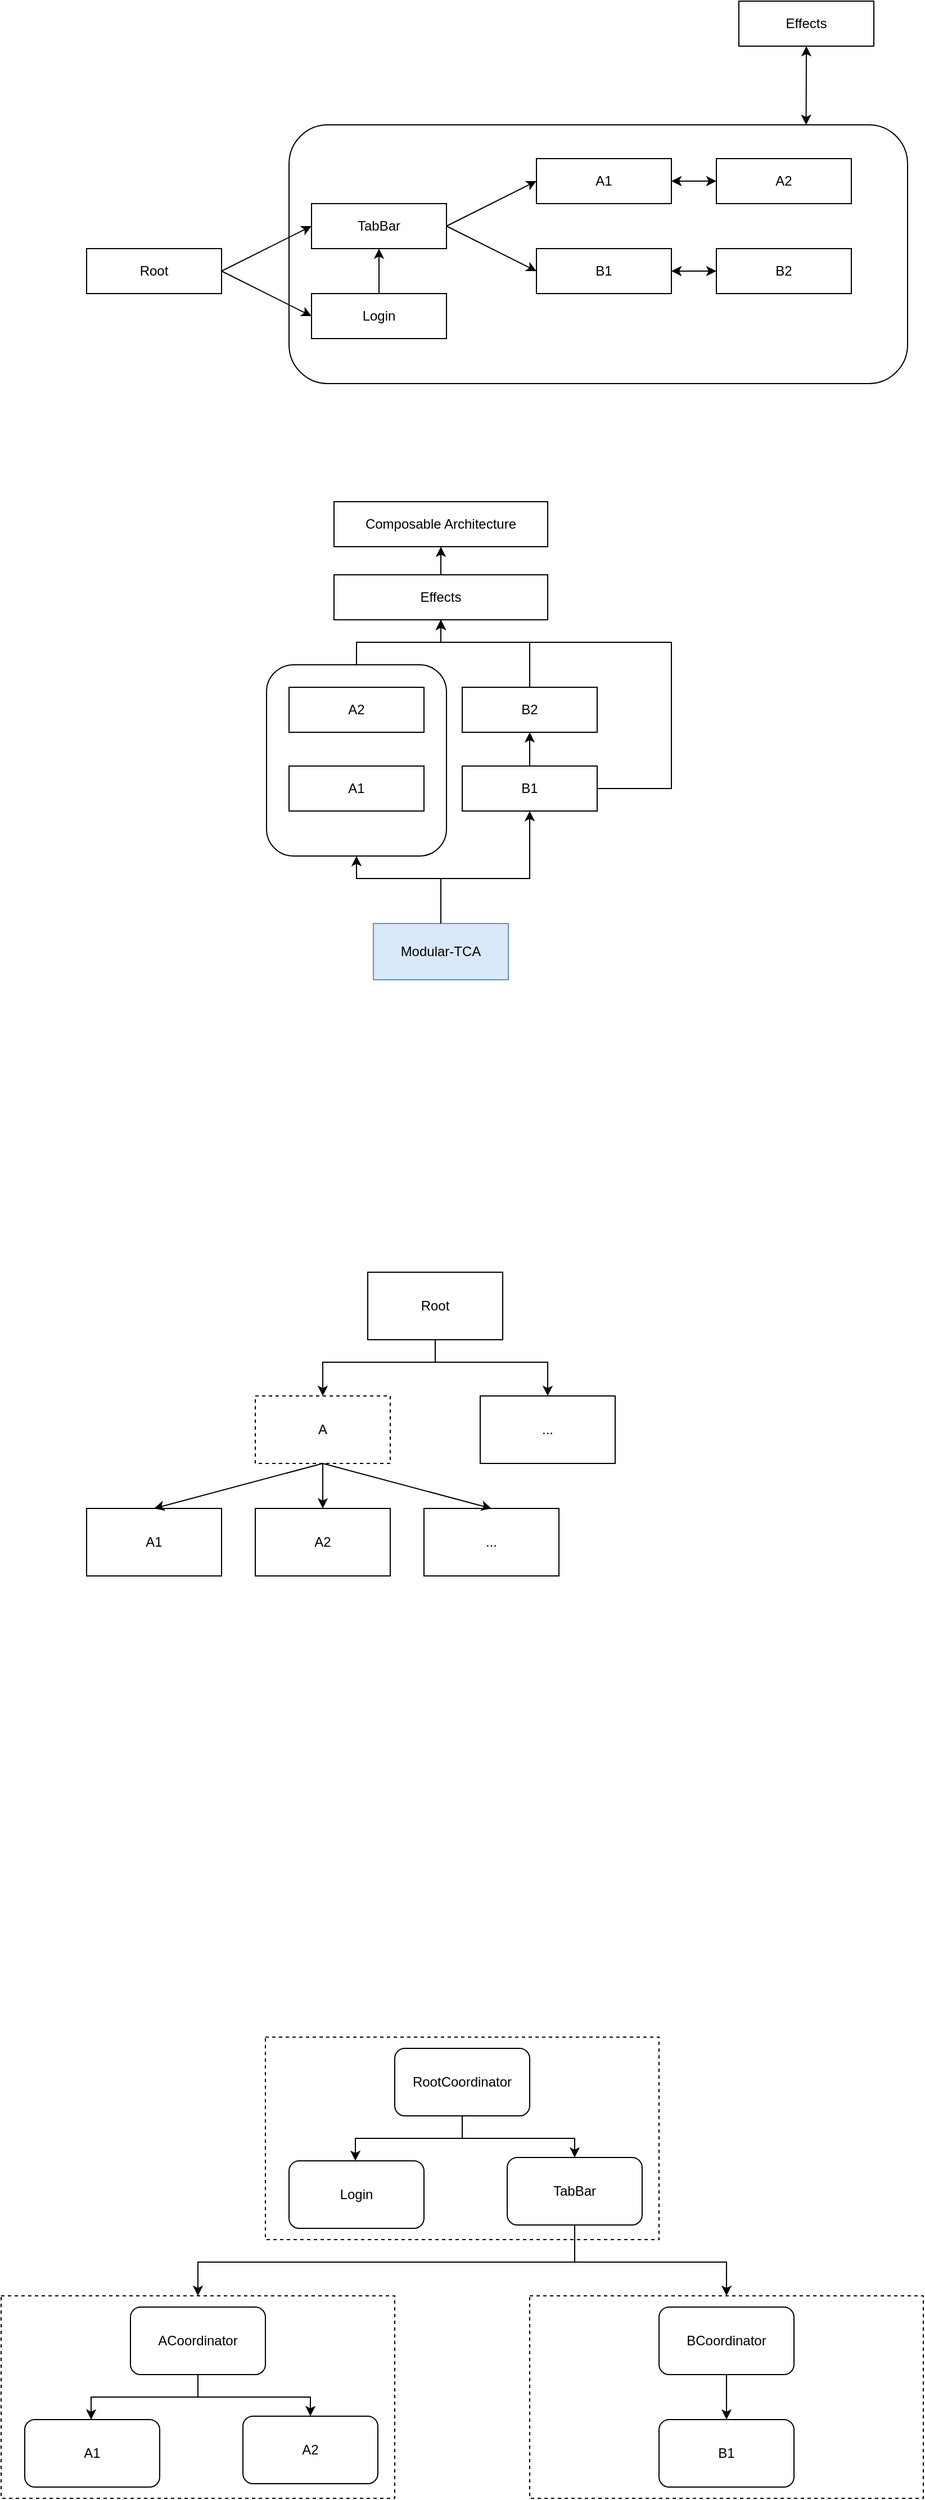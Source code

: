 <mxfile version="16.5.1" type="device"><diagram id="kerlzy1wfuVpNQahi-RU" name="페이지-1"><mxGraphModel dx="1426" dy="852" grid="1" gridSize="10" guides="1" tooltips="1" connect="1" arrows="1" fold="1" page="1" pageScale="1" pageWidth="827" pageHeight="1169" math="0" shadow="0"><root><mxCell id="0"/><mxCell id="1" parent="0"/><mxCell id="2cbw5xFGH3O0wZry9b7u-35" value="" style="rounded=1;whiteSpace=wrap;html=1;" parent="1" vertex="1"><mxGeometry x="240" y="690" width="160" height="170" as="geometry"/></mxCell><mxCell id="2cbw5xFGH3O0wZry9b7u-21" value="" style="rounded=1;whiteSpace=wrap;html=1;" parent="1" vertex="1"><mxGeometry x="260" y="210" width="550" height="230" as="geometry"/></mxCell><mxCell id="2cbw5xFGH3O0wZry9b7u-2" value="Root" style="rounded=0;whiteSpace=wrap;html=1;" parent="1" vertex="1"><mxGeometry x="80" y="320" width="120" height="40" as="geometry"/></mxCell><mxCell id="2cbw5xFGH3O0wZry9b7u-3" value="TabBar" style="rounded=0;whiteSpace=wrap;html=1;" parent="1" vertex="1"><mxGeometry x="280" y="280" width="120" height="40" as="geometry"/></mxCell><mxCell id="2cbw5xFGH3O0wZry9b7u-4" value="Login" style="rounded=0;whiteSpace=wrap;html=1;" parent="1" vertex="1"><mxGeometry x="280" y="360" width="120" height="40" as="geometry"/></mxCell><mxCell id="2cbw5xFGH3O0wZry9b7u-5" value="A1" style="rounded=0;whiteSpace=wrap;html=1;" parent="1" vertex="1"><mxGeometry x="480" y="240" width="120" height="40" as="geometry"/></mxCell><mxCell id="2cbw5xFGH3O0wZry9b7u-6" value="A2" style="rounded=0;whiteSpace=wrap;html=1;" parent="1" vertex="1"><mxGeometry x="640" y="240" width="120" height="40" as="geometry"/></mxCell><mxCell id="2cbw5xFGH3O0wZry9b7u-7" value="B1" style="rounded=0;whiteSpace=wrap;html=1;" parent="1" vertex="1"><mxGeometry x="480" y="320" width="120" height="40" as="geometry"/></mxCell><mxCell id="2cbw5xFGH3O0wZry9b7u-8" value="B2" style="rounded=0;whiteSpace=wrap;html=1;" parent="1" vertex="1"><mxGeometry x="640" y="320" width="120" height="40" as="geometry"/></mxCell><mxCell id="2cbw5xFGH3O0wZry9b7u-9" value="" style="endArrow=classic;html=1;rounded=0;exitX=1;exitY=0.5;exitDx=0;exitDy=0;entryX=0;entryY=0.5;entryDx=0;entryDy=0;" parent="1" source="2cbw5xFGH3O0wZry9b7u-2" target="2cbw5xFGH3O0wZry9b7u-3" edge="1"><mxGeometry width="50" height="50" relative="1" as="geometry"><mxPoint x="390" y="460" as="sourcePoint"/><mxPoint x="440" y="410" as="targetPoint"/></mxGeometry></mxCell><mxCell id="2cbw5xFGH3O0wZry9b7u-11" value="" style="endArrow=classic;html=1;rounded=0;exitX=1;exitY=0.5;exitDx=0;exitDy=0;entryX=0;entryY=0.5;entryDx=0;entryDy=0;" parent="1" source="2cbw5xFGH3O0wZry9b7u-3" target="2cbw5xFGH3O0wZry9b7u-5" edge="1"><mxGeometry width="50" height="50" relative="1" as="geometry"><mxPoint x="210" y="350" as="sourcePoint"/><mxPoint x="290" y="310" as="targetPoint"/></mxGeometry></mxCell><mxCell id="2cbw5xFGH3O0wZry9b7u-13" value="" style="endArrow=classic;html=1;rounded=0;exitX=1;exitY=0.5;exitDx=0;exitDy=0;entryX=0;entryY=0.5;entryDx=0;entryDy=0;" parent="1" source="2cbw5xFGH3O0wZry9b7u-2" target="2cbw5xFGH3O0wZry9b7u-4" edge="1"><mxGeometry width="50" height="50" relative="1" as="geometry"><mxPoint x="390" y="460" as="sourcePoint"/><mxPoint x="440" y="410" as="targetPoint"/></mxGeometry></mxCell><mxCell id="2cbw5xFGH3O0wZry9b7u-14" value="" style="endArrow=classic;html=1;rounded=0;exitX=0.5;exitY=0;exitDx=0;exitDy=0;entryX=0.5;entryY=1;entryDx=0;entryDy=0;" parent="1" source="2cbw5xFGH3O0wZry9b7u-4" target="2cbw5xFGH3O0wZry9b7u-3" edge="1"><mxGeometry width="50" height="50" relative="1" as="geometry"><mxPoint x="210" y="350" as="sourcePoint"/><mxPoint x="290" y="390" as="targetPoint"/></mxGeometry></mxCell><mxCell id="2cbw5xFGH3O0wZry9b7u-15" value="" style="endArrow=classic;html=1;rounded=0;exitX=1;exitY=0.5;exitDx=0;exitDy=0;entryX=0;entryY=0.5;entryDx=0;entryDy=0;" parent="1" source="2cbw5xFGH3O0wZry9b7u-3" target="2cbw5xFGH3O0wZry9b7u-7" edge="1"><mxGeometry width="50" height="50" relative="1" as="geometry"><mxPoint x="220" y="360" as="sourcePoint"/><mxPoint x="300" y="400" as="targetPoint"/></mxGeometry></mxCell><mxCell id="2cbw5xFGH3O0wZry9b7u-18" value="" style="endArrow=classic;startArrow=classic;html=1;rounded=0;entryX=0;entryY=0.5;entryDx=0;entryDy=0;exitX=1;exitY=0.5;exitDx=0;exitDy=0;" parent="1" source="2cbw5xFGH3O0wZry9b7u-5" target="2cbw5xFGH3O0wZry9b7u-6" edge="1"><mxGeometry width="50" height="50" relative="1" as="geometry"><mxPoint x="390" y="460" as="sourcePoint"/><mxPoint x="440" y="410" as="targetPoint"/></mxGeometry></mxCell><mxCell id="2cbw5xFGH3O0wZry9b7u-19" value="" style="endArrow=classic;startArrow=classic;html=1;rounded=0;entryX=0;entryY=0.5;entryDx=0;entryDy=0;exitX=1;exitY=0.5;exitDx=0;exitDy=0;" parent="1" source="2cbw5xFGH3O0wZry9b7u-7" target="2cbw5xFGH3O0wZry9b7u-8" edge="1"><mxGeometry width="50" height="50" relative="1" as="geometry"><mxPoint x="610" y="270" as="sourcePoint"/><mxPoint x="650" y="270" as="targetPoint"/></mxGeometry></mxCell><mxCell id="2cbw5xFGH3O0wZry9b7u-20" value="Effects" style="rounded=0;whiteSpace=wrap;html=1;" parent="1" vertex="1"><mxGeometry x="660" y="100" width="120" height="40" as="geometry"/></mxCell><mxCell id="2cbw5xFGH3O0wZry9b7u-22" value="" style="endArrow=classic;startArrow=classic;html=1;rounded=0;exitX=0.836;exitY=0;exitDx=0;exitDy=0;entryX=0.5;entryY=1;entryDx=0;entryDy=0;exitPerimeter=0;" parent="1" source="2cbw5xFGH3O0wZry9b7u-21" target="2cbw5xFGH3O0wZry9b7u-20" edge="1"><mxGeometry width="50" height="50" relative="1" as="geometry"><mxPoint x="310" y="410" as="sourcePoint"/><mxPoint x="740" y="160" as="targetPoint"/></mxGeometry></mxCell><mxCell id="2cbw5xFGH3O0wZry9b7u-23" value="Composable Architecture" style="rounded=0;whiteSpace=wrap;html=1;" parent="1" vertex="1"><mxGeometry x="300" y="545" width="190" height="40" as="geometry"/></mxCell><mxCell id="2cbw5xFGH3O0wZry9b7u-24" value="Effects" style="rounded=0;whiteSpace=wrap;html=1;" parent="1" vertex="1"><mxGeometry x="300" y="610" width="190" height="40" as="geometry"/></mxCell><mxCell id="2cbw5xFGH3O0wZry9b7u-31" value="A2" style="rounded=0;whiteSpace=wrap;html=1;" parent="1" vertex="1"><mxGeometry x="260" y="710" width="120" height="40" as="geometry"/></mxCell><mxCell id="2cbw5xFGH3O0wZry9b7u-32" value="A1" style="rounded=0;whiteSpace=wrap;html=1;" parent="1" vertex="1"><mxGeometry x="260" y="780" width="120" height="40" as="geometry"/></mxCell><mxCell id="2cbw5xFGH3O0wZry9b7u-33" value="B2" style="rounded=0;whiteSpace=wrap;html=1;" parent="1" vertex="1"><mxGeometry x="414" y="710" width="120" height="40" as="geometry"/></mxCell><mxCell id="2cbw5xFGH3O0wZry9b7u-34" value="B1" style="rounded=0;whiteSpace=wrap;html=1;" parent="1" vertex="1"><mxGeometry x="414" y="780" width="120" height="40" as="geometry"/></mxCell><mxCell id="2cbw5xFGH3O0wZry9b7u-36" value="Modular-TCA" style="rounded=0;whiteSpace=wrap;html=1;fillColor=#dae8fc;strokeColor=#6c8ebf;" parent="1" vertex="1"><mxGeometry x="335" y="920" width="120" height="50" as="geometry"/></mxCell><mxCell id="2cbw5xFGH3O0wZry9b7u-38" value="" style="endArrow=classic;html=1;rounded=0;entryX=0.5;entryY=1;entryDx=0;entryDy=0;exitX=0.5;exitY=0;exitDx=0;exitDy=0;" parent="1" source="2cbw5xFGH3O0wZry9b7u-24" target="2cbw5xFGH3O0wZry9b7u-23" edge="1"><mxGeometry width="50" height="50" relative="1" as="geometry"><mxPoint x="370" y="730" as="sourcePoint"/><mxPoint x="420" y="680" as="targetPoint"/></mxGeometry></mxCell><mxCell id="2cbw5xFGH3O0wZry9b7u-39" value="" style="endArrow=classic;html=1;rounded=0;entryX=0.5;entryY=1;entryDx=0;entryDy=0;exitX=0.5;exitY=0;exitDx=0;exitDy=0;" parent="1" source="2cbw5xFGH3O0wZry9b7u-35" target="2cbw5xFGH3O0wZry9b7u-24" edge="1"><mxGeometry width="50" height="50" relative="1" as="geometry"><mxPoint x="405" y="620" as="sourcePoint"/><mxPoint x="405" y="595" as="targetPoint"/><Array as="points"><mxPoint x="320" y="670"/><mxPoint x="395" y="670"/></Array></mxGeometry></mxCell><mxCell id="2cbw5xFGH3O0wZry9b7u-40" value="" style="endArrow=classic;html=1;rounded=0;exitX=0.5;exitY=0;exitDx=0;exitDy=0;entryX=0.5;entryY=1;entryDx=0;entryDy=0;" parent="1" source="2cbw5xFGH3O0wZry9b7u-36" target="2cbw5xFGH3O0wZry9b7u-35" edge="1"><mxGeometry width="50" height="50" relative="1" as="geometry"><mxPoint x="415" y="630" as="sourcePoint"/><mxPoint x="395" y="840" as="targetPoint"/><Array as="points"><mxPoint x="395" y="880"/><mxPoint x="320" y="880"/></Array></mxGeometry></mxCell><mxCell id="-VdV0sJwLfGmnkdqOEdn-1" value="" style="endArrow=classic;html=1;rounded=0;exitX=0.5;exitY=0;exitDx=0;exitDy=0;entryX=0.5;entryY=1;entryDx=0;entryDy=0;" parent="1" source="2cbw5xFGH3O0wZry9b7u-36" target="2cbw5xFGH3O0wZry9b7u-34" edge="1"><mxGeometry width="50" height="50" relative="1" as="geometry"><mxPoint x="405" y="900" as="sourcePoint"/><mxPoint x="330" y="860" as="targetPoint"/><Array as="points"><mxPoint x="395" y="880"/><mxPoint x="474" y="880"/></Array></mxGeometry></mxCell><mxCell id="-VdV0sJwLfGmnkdqOEdn-2" value="" style="endArrow=classic;html=1;rounded=0;entryX=0.5;entryY=1;entryDx=0;entryDy=0;exitX=0.5;exitY=0;exitDx=0;exitDy=0;" parent="1" source="2cbw5xFGH3O0wZry9b7u-34" target="2cbw5xFGH3O0wZry9b7u-33" edge="1"><mxGeometry width="50" height="50" relative="1" as="geometry"><mxPoint x="390" y="820" as="sourcePoint"/><mxPoint x="440" y="770" as="targetPoint"/></mxGeometry></mxCell><mxCell id="-VdV0sJwLfGmnkdqOEdn-3" value="" style="endArrow=classic;html=1;rounded=0;exitX=1;exitY=0.5;exitDx=0;exitDy=0;entryX=0.5;entryY=1;entryDx=0;entryDy=0;" parent="1" source="2cbw5xFGH3O0wZry9b7u-34" target="2cbw5xFGH3O0wZry9b7u-24" edge="1"><mxGeometry width="50" height="50" relative="1" as="geometry"><mxPoint x="390" y="820" as="sourcePoint"/><mxPoint x="440" y="770" as="targetPoint"/><Array as="points"><mxPoint x="600" y="800"/><mxPoint x="600" y="670"/><mxPoint x="395" y="670"/></Array></mxGeometry></mxCell><mxCell id="-VdV0sJwLfGmnkdqOEdn-4" value="" style="endArrow=classic;html=1;rounded=0;entryX=0.5;entryY=1;entryDx=0;entryDy=0;exitX=0.5;exitY=0;exitDx=0;exitDy=0;" parent="1" source="2cbw5xFGH3O0wZry9b7u-33" target="2cbw5xFGH3O0wZry9b7u-24" edge="1"><mxGeometry width="50" height="50" relative="1" as="geometry"><mxPoint x="390" y="820" as="sourcePoint"/><mxPoint x="440" y="770" as="targetPoint"/><Array as="points"><mxPoint x="474" y="670"/><mxPoint x="395" y="670"/></Array></mxGeometry></mxCell><mxCell id="nGSm6xk6qzT1tsnfcG3U-1" value="Root" style="rounded=0;whiteSpace=wrap;html=1;" vertex="1" parent="1"><mxGeometry x="330" y="1230" width="120" height="60" as="geometry"/></mxCell><mxCell id="nGSm6xk6qzT1tsnfcG3U-2" value="A" style="rounded=0;whiteSpace=wrap;html=1;dashed=1;" vertex="1" parent="1"><mxGeometry x="230" y="1340" width="120" height="60" as="geometry"/></mxCell><mxCell id="nGSm6xk6qzT1tsnfcG3U-3" value="A1" style="rounded=0;whiteSpace=wrap;html=1;" vertex="1" parent="1"><mxGeometry x="80" y="1440" width="120" height="60" as="geometry"/></mxCell><mxCell id="nGSm6xk6qzT1tsnfcG3U-4" value="A2" style="rounded=0;whiteSpace=wrap;html=1;" vertex="1" parent="1"><mxGeometry x="230" y="1440" width="120" height="60" as="geometry"/></mxCell><mxCell id="nGSm6xk6qzT1tsnfcG3U-5" value="..." style="rounded=0;whiteSpace=wrap;html=1;" vertex="1" parent="1"><mxGeometry x="380" y="1440" width="120" height="60" as="geometry"/></mxCell><mxCell id="nGSm6xk6qzT1tsnfcG3U-6" value="" style="endArrow=classic;html=1;rounded=0;exitX=0.5;exitY=1;exitDx=0;exitDy=0;entryX=0.5;entryY=0;entryDx=0;entryDy=0;" edge="1" parent="1" source="nGSm6xk6qzT1tsnfcG3U-2" target="nGSm6xk6qzT1tsnfcG3U-5"><mxGeometry width="50" height="50" relative="1" as="geometry"><mxPoint x="540" y="1510" as="sourcePoint"/><mxPoint x="590" y="1460" as="targetPoint"/></mxGeometry></mxCell><mxCell id="nGSm6xk6qzT1tsnfcG3U-7" value="" style="endArrow=classic;html=1;rounded=0;exitX=0.5;exitY=1;exitDx=0;exitDy=0;entryX=0.5;entryY=0;entryDx=0;entryDy=0;" edge="1" parent="1" source="nGSm6xk6qzT1tsnfcG3U-2" target="nGSm6xk6qzT1tsnfcG3U-4"><mxGeometry width="50" height="50" relative="1" as="geometry"><mxPoint x="540" y="1510" as="sourcePoint"/><mxPoint x="590" y="1460" as="targetPoint"/></mxGeometry></mxCell><mxCell id="nGSm6xk6qzT1tsnfcG3U-8" value="" style="endArrow=classic;html=1;rounded=0;exitX=0.5;exitY=1;exitDx=0;exitDy=0;entryX=0.5;entryY=0;entryDx=0;entryDy=0;" edge="1" parent="1" source="nGSm6xk6qzT1tsnfcG3U-2" target="nGSm6xk6qzT1tsnfcG3U-3"><mxGeometry width="50" height="50" relative="1" as="geometry"><mxPoint x="530" y="1510" as="sourcePoint"/><mxPoint x="590" y="1460" as="targetPoint"/></mxGeometry></mxCell><mxCell id="nGSm6xk6qzT1tsnfcG3U-9" value="" style="endArrow=classic;html=1;rounded=0;exitX=0.5;exitY=1;exitDx=0;exitDy=0;entryX=0.5;entryY=0;entryDx=0;entryDy=0;" edge="1" parent="1" source="nGSm6xk6qzT1tsnfcG3U-1" target="nGSm6xk6qzT1tsnfcG3U-2"><mxGeometry width="50" height="50" relative="1" as="geometry"><mxPoint x="540" y="1390" as="sourcePoint"/><mxPoint x="590" y="1340" as="targetPoint"/><Array as="points"><mxPoint x="390" y="1310"/><mxPoint x="290" y="1310"/></Array></mxGeometry></mxCell><mxCell id="nGSm6xk6qzT1tsnfcG3U-10" value="..." style="rounded=0;whiteSpace=wrap;html=1;" vertex="1" parent="1"><mxGeometry x="430" y="1340" width="120" height="60" as="geometry"/></mxCell><mxCell id="nGSm6xk6qzT1tsnfcG3U-12" value="" style="endArrow=classic;html=1;rounded=0;exitX=0.5;exitY=1;exitDx=0;exitDy=0;entryX=0.5;entryY=0;entryDx=0;entryDy=0;" edge="1" parent="1" source="nGSm6xk6qzT1tsnfcG3U-1" target="nGSm6xk6qzT1tsnfcG3U-10"><mxGeometry width="50" height="50" relative="1" as="geometry"><mxPoint x="540" y="1390" as="sourcePoint"/><mxPoint x="590" y="1340" as="targetPoint"/><Array as="points"><mxPoint x="390" y="1310"/><mxPoint x="490" y="1310"/></Array></mxGeometry></mxCell><mxCell id="nGSm6xk6qzT1tsnfcG3U-25" value="" style="rounded=0;whiteSpace=wrap;html=1;dashed=1;" vertex="1" parent="1"><mxGeometry x="239" y="1910" width="350" height="180" as="geometry"/></mxCell><mxCell id="nGSm6xk6qzT1tsnfcG3U-26" value="RootCoordinator" style="rounded=1;whiteSpace=wrap;html=1;" vertex="1" parent="1"><mxGeometry x="354" y="1920" width="120" height="60" as="geometry"/></mxCell><mxCell id="nGSm6xk6qzT1tsnfcG3U-28" value="Login" style="rounded=1;whiteSpace=wrap;html=1;" vertex="1" parent="1"><mxGeometry x="260" y="2020" width="120" height="60" as="geometry"/></mxCell><mxCell id="nGSm6xk6qzT1tsnfcG3U-29" value="TabBar" style="rounded=1;whiteSpace=wrap;html=1;" vertex="1" parent="1"><mxGeometry x="454" y="2017" width="120" height="60" as="geometry"/></mxCell><mxCell id="nGSm6xk6qzT1tsnfcG3U-32" value="" style="endArrow=classic;html=1;rounded=0;exitX=0.5;exitY=1;exitDx=0;exitDy=0;" edge="1" parent="1" source="nGSm6xk6qzT1tsnfcG3U-26"><mxGeometry width="50" height="50" relative="1" as="geometry"><mxPoint x="680" y="1930" as="sourcePoint"/><mxPoint x="319" y="2020" as="targetPoint"/><Array as="points"><mxPoint x="414" y="2000"/><mxPoint x="319" y="2000"/></Array></mxGeometry></mxCell><mxCell id="nGSm6xk6qzT1tsnfcG3U-33" value="" style="endArrow=classic;html=1;rounded=0;entryX=0.5;entryY=0;entryDx=0;entryDy=0;exitX=0.5;exitY=1;exitDx=0;exitDy=0;" edge="1" parent="1" source="nGSm6xk6qzT1tsnfcG3U-26" target="nGSm6xk6qzT1tsnfcG3U-29"><mxGeometry width="50" height="50" relative="1" as="geometry"><mxPoint x="720" y="1970" as="sourcePoint"/><mxPoint x="590" y="2040" as="targetPoint"/><Array as="points"><mxPoint x="414" y="2000"/><mxPoint x="514" y="2000"/></Array></mxGeometry></mxCell><mxCell id="nGSm6xk6qzT1tsnfcG3U-40" value="" style="rounded=0;whiteSpace=wrap;html=1;dashed=1;" vertex="1" parent="1"><mxGeometry x="4" y="2140" width="350" height="180" as="geometry"/></mxCell><mxCell id="nGSm6xk6qzT1tsnfcG3U-41" value="ACoordinator" style="rounded=1;whiteSpace=wrap;html=1;" vertex="1" parent="1"><mxGeometry x="119" y="2150" width="120" height="60" as="geometry"/></mxCell><mxCell id="nGSm6xk6qzT1tsnfcG3U-42" value="A1" style="rounded=1;whiteSpace=wrap;html=1;" vertex="1" parent="1"><mxGeometry x="25" y="2250" width="120" height="60" as="geometry"/></mxCell><mxCell id="nGSm6xk6qzT1tsnfcG3U-43" value="A2" style="rounded=1;whiteSpace=wrap;html=1;" vertex="1" parent="1"><mxGeometry x="219" y="2247" width="120" height="60" as="geometry"/></mxCell><mxCell id="nGSm6xk6qzT1tsnfcG3U-44" value="" style="endArrow=classic;html=1;rounded=0;exitX=0.5;exitY=1;exitDx=0;exitDy=0;" edge="1" parent="1" source="nGSm6xk6qzT1tsnfcG3U-41"><mxGeometry width="50" height="50" relative="1" as="geometry"><mxPoint x="445" y="2160" as="sourcePoint"/><mxPoint x="84" y="2250" as="targetPoint"/><Array as="points"><mxPoint x="179" y="2230"/><mxPoint x="84" y="2230"/></Array></mxGeometry></mxCell><mxCell id="nGSm6xk6qzT1tsnfcG3U-45" value="" style="endArrow=classic;html=1;rounded=0;entryX=0.5;entryY=0;entryDx=0;entryDy=0;exitX=0.5;exitY=1;exitDx=0;exitDy=0;" edge="1" parent="1" source="nGSm6xk6qzT1tsnfcG3U-41" target="nGSm6xk6qzT1tsnfcG3U-43"><mxGeometry width="50" height="50" relative="1" as="geometry"><mxPoint x="485" y="2200" as="sourcePoint"/><mxPoint x="355" y="2270" as="targetPoint"/><Array as="points"><mxPoint x="179" y="2230"/><mxPoint x="279" y="2230"/></Array></mxGeometry></mxCell><mxCell id="nGSm6xk6qzT1tsnfcG3U-55" value="" style="rounded=0;whiteSpace=wrap;html=1;dashed=1;" vertex="1" parent="1"><mxGeometry x="474" y="2140" width="350" height="180" as="geometry"/></mxCell><mxCell id="nGSm6xk6qzT1tsnfcG3U-56" value="BCoordinator" style="rounded=1;whiteSpace=wrap;html=1;" vertex="1" parent="1"><mxGeometry x="589" y="2150" width="120" height="60" as="geometry"/></mxCell><mxCell id="nGSm6xk6qzT1tsnfcG3U-57" value="B1" style="rounded=1;whiteSpace=wrap;html=1;" vertex="1" parent="1"><mxGeometry x="589" y="2250" width="120" height="60" as="geometry"/></mxCell><mxCell id="nGSm6xk6qzT1tsnfcG3U-62" value="" style="endArrow=classic;html=1;rounded=0;exitX=0.5;exitY=1;exitDx=0;exitDy=0;entryX=0.5;entryY=0;entryDx=0;entryDy=0;" edge="1" parent="1" source="nGSm6xk6qzT1tsnfcG3U-56" target="nGSm6xk6qzT1tsnfcG3U-57"><mxGeometry width="50" height="50" relative="1" as="geometry"><mxPoint x="540" y="2130" as="sourcePoint"/><mxPoint x="590" y="2080" as="targetPoint"/></mxGeometry></mxCell><mxCell id="nGSm6xk6qzT1tsnfcG3U-63" value="" style="endArrow=classic;html=1;rounded=0;exitX=0.5;exitY=1;exitDx=0;exitDy=0;entryX=0.5;entryY=0;entryDx=0;entryDy=0;" edge="1" parent="1" source="nGSm6xk6qzT1tsnfcG3U-29" target="nGSm6xk6qzT1tsnfcG3U-40"><mxGeometry width="50" height="50" relative="1" as="geometry"><mxPoint x="540" y="2130" as="sourcePoint"/><mxPoint x="590" y="2080" as="targetPoint"/><Array as="points"><mxPoint x="514" y="2110"/><mxPoint x="179" y="2110"/></Array></mxGeometry></mxCell><mxCell id="nGSm6xk6qzT1tsnfcG3U-64" value="" style="endArrow=classic;html=1;rounded=0;exitX=0.5;exitY=1;exitDx=0;exitDy=0;entryX=0.5;entryY=0;entryDx=0;entryDy=0;" edge="1" parent="1" source="nGSm6xk6qzT1tsnfcG3U-29" target="nGSm6xk6qzT1tsnfcG3U-55"><mxGeometry width="50" height="50" relative="1" as="geometry"><mxPoint x="540" y="2130" as="sourcePoint"/><mxPoint x="590" y="2080" as="targetPoint"/><Array as="points"><mxPoint x="514" y="2110"/><mxPoint x="649" y="2110"/></Array></mxGeometry></mxCell></root></mxGraphModel></diagram></mxfile>